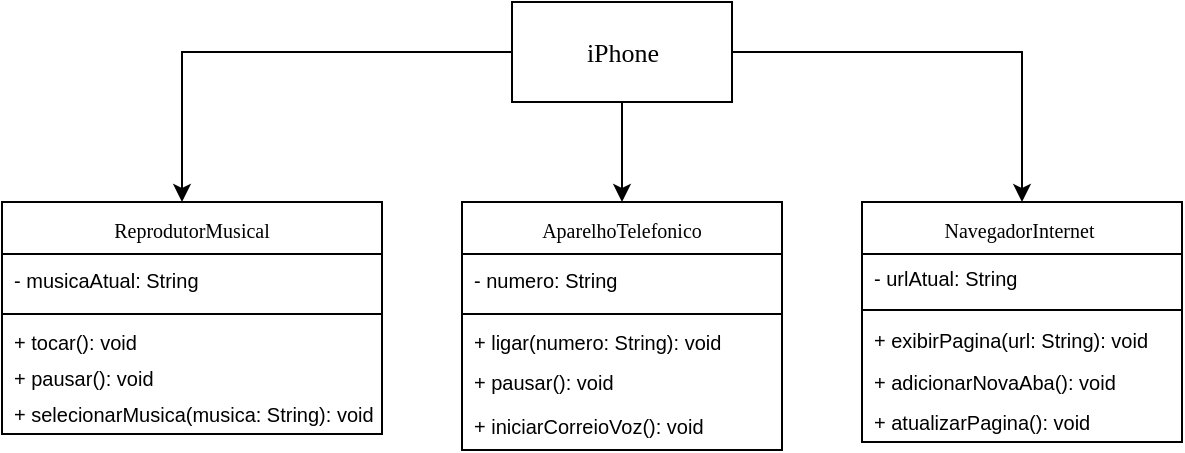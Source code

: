 <mxfile version="24.6.4" type="device">
  <diagram name="Page-1" id="c4acf3e9-155e-7222-9cf6-157b1a14988f">
    <mxGraphModel dx="719" dy="392" grid="1" gridSize="10" guides="1" tooltips="1" connect="1" arrows="1" fold="1" page="1" pageScale="1" pageWidth="850" pageHeight="1100" background="none" math="0" shadow="0">
      <root>
        <mxCell id="0" />
        <mxCell id="1" parent="0" />
        <mxCell id="CUUibX92z98uraCnzl54-29" style="edgeStyle=orthogonalEdgeStyle;rounded=0;orthogonalLoop=1;jettySize=auto;html=1;exitX=1;exitY=0.5;exitDx=0;exitDy=0;entryX=0.5;entryY=0;entryDx=0;entryDy=0;" edge="1" parent="1" source="5d2195bd80daf111-17" target="CUUibX92z98uraCnzl54-41">
          <mxGeometry relative="1" as="geometry">
            <mxPoint x="670" y="240" as="targetPoint" />
            <Array as="points">
              <mxPoint x="630" y="165" />
            </Array>
          </mxGeometry>
        </mxCell>
        <mxCell id="CUUibX92z98uraCnzl54-30" style="edgeStyle=orthogonalEdgeStyle;rounded=0;orthogonalLoop=1;jettySize=auto;html=1;exitX=0;exitY=0.5;exitDx=0;exitDy=0;" edge="1" parent="1" source="5d2195bd80daf111-17">
          <mxGeometry relative="1" as="geometry">
            <mxPoint x="210" y="240" as="targetPoint" />
            <Array as="points">
              <mxPoint x="210" y="165" />
              <mxPoint x="210" y="240" />
            </Array>
          </mxGeometry>
        </mxCell>
        <mxCell id="CUUibX92z98uraCnzl54-31" style="edgeStyle=orthogonalEdgeStyle;rounded=0;orthogonalLoop=1;jettySize=auto;html=1;" edge="1" parent="1" source="5d2195bd80daf111-17">
          <mxGeometry relative="1" as="geometry">
            <mxPoint x="430" y="240" as="targetPoint" />
          </mxGeometry>
        </mxCell>
        <mxCell id="5d2195bd80daf111-17" value="iPhone" style="html=1;rounded=0;shadow=0;comic=0;labelBackgroundColor=none;strokeWidth=1;fontFamily=Verdana;fontSize=13;align=center;" parent="1" vertex="1">
          <mxGeometry x="375" y="140" width="110" height="50" as="geometry" />
        </mxCell>
        <mxCell id="CUUibX92z98uraCnzl54-5" value="&lt;font style=&quot;font-weight: normal; font-size: 10px;&quot; face=&quot;Verdana&quot;&gt;ReprodutorMusical&lt;/font&gt;" style="swimlane;fontStyle=1;align=center;verticalAlign=top;childLayout=stackLayout;horizontal=1;startSize=26;horizontalStack=0;resizeParent=1;resizeParentMax=0;resizeLast=0;collapsible=1;marginBottom=0;whiteSpace=wrap;html=1;" vertex="1" parent="1">
          <mxGeometry x="120" y="240" width="190" height="116" as="geometry" />
        </mxCell>
        <mxCell id="CUUibX92z98uraCnzl54-6" value="- musicaAtual: String " style="text;strokeColor=none;fillColor=none;align=left;verticalAlign=middle;spacingLeft=4;spacingRight=4;overflow=hidden;rotatable=0;points=[[0,0.5],[1,0.5]];portConstraint=eastwest;whiteSpace=wrap;html=1;fontSize=10;" vertex="1" parent="CUUibX92z98uraCnzl54-5">
          <mxGeometry y="26" width="190" height="26" as="geometry" />
        </mxCell>
        <mxCell id="CUUibX92z98uraCnzl54-7" value="" style="line;strokeWidth=1;fillColor=none;align=left;verticalAlign=middle;spacingTop=-1;spacingLeft=3;spacingRight=3;rotatable=0;labelPosition=right;points=[];portConstraint=eastwest;strokeColor=inherit;" vertex="1" parent="CUUibX92z98uraCnzl54-5">
          <mxGeometry y="52" width="190" height="8" as="geometry" />
        </mxCell>
        <mxCell id="CUUibX92z98uraCnzl54-8" value="+ tocar(): void  " style="text;strokeColor=none;fillColor=none;align=left;verticalAlign=middle;spacingLeft=4;spacingRight=4;overflow=hidden;rotatable=0;points=[[0,0.5],[1,0.5]];portConstraint=eastwest;whiteSpace=wrap;html=1;fontSize=10;" vertex="1" parent="CUUibX92z98uraCnzl54-5">
          <mxGeometry y="60" width="190" height="20" as="geometry" />
        </mxCell>
        <mxCell id="CUUibX92z98uraCnzl54-14" value="+ pausar(): void" style="text;html=1;strokeColor=none;fillColor=none;align=left;verticalAlign=middle;spacingLeft=4;spacingRight=4;whiteSpace=wrap;overflow=hidden;rotatable=0;points=[[0,0.5],[1,0.5]];portConstraint=eastwest;fontSize=10;" vertex="1" parent="CUUibX92z98uraCnzl54-5">
          <mxGeometry y="80" width="190" height="16" as="geometry" />
        </mxCell>
        <mxCell id="CUUibX92z98uraCnzl54-17" value="+ selecionarMusica(musica: String): void  " style="text;strokeColor=none;fillColor=none;align=left;verticalAlign=middle;spacingLeft=4;spacingRight=4;overflow=hidden;rotatable=0;points=[[0,0.5],[1,0.5]];portConstraint=eastwest;whiteSpace=wrap;html=1;fontSize=10;" vertex="1" parent="CUUibX92z98uraCnzl54-5">
          <mxGeometry y="96" width="190" height="20" as="geometry" />
        </mxCell>
        <mxCell id="CUUibX92z98uraCnzl54-35" value="&lt;font face=&quot;Verdana&quot; style=&quot;font-size: 10px; font-weight: normal;&quot;&gt;AparelhoTelefonico&lt;/font&gt;" style="swimlane;fontStyle=1;align=center;verticalAlign=top;childLayout=stackLayout;horizontal=1;startSize=26;horizontalStack=0;resizeParent=1;resizeParentMax=0;resizeLast=0;collapsible=1;marginBottom=0;whiteSpace=wrap;html=1;" vertex="1" parent="1">
          <mxGeometry x="350" y="240" width="160" height="124" as="geometry" />
        </mxCell>
        <mxCell id="CUUibX92z98uraCnzl54-36" value="- numero: String " style="text;strokeColor=none;fillColor=none;align=left;verticalAlign=middle;spacingLeft=4;spacingRight=4;overflow=hidden;rotatable=0;points=[[0,0.5],[1,0.5]];portConstraint=eastwest;whiteSpace=wrap;html=1;fontSize=10;" vertex="1" parent="CUUibX92z98uraCnzl54-35">
          <mxGeometry y="26" width="160" height="26" as="geometry" />
        </mxCell>
        <mxCell id="CUUibX92z98uraCnzl54-37" value="" style="line;strokeWidth=1;fillColor=none;align=left;verticalAlign=middle;spacingTop=-1;spacingLeft=3;spacingRight=3;rotatable=0;labelPosition=right;points=[];portConstraint=eastwest;strokeColor=inherit;" vertex="1" parent="CUUibX92z98uraCnzl54-35">
          <mxGeometry y="52" width="160" height="8" as="geometry" />
        </mxCell>
        <mxCell id="CUUibX92z98uraCnzl54-38" value="+ ligar(numero: String): void   " style="text;strokeColor=none;fillColor=none;align=left;verticalAlign=middle;spacingLeft=4;spacingRight=4;overflow=hidden;rotatable=0;points=[[0,0.5],[1,0.5]];portConstraint=eastwest;whiteSpace=wrap;html=1;fontSize=10;horizontal=1;" vertex="1" parent="CUUibX92z98uraCnzl54-35">
          <mxGeometry y="60" width="160" height="20" as="geometry" />
        </mxCell>
        <mxCell id="CUUibX92z98uraCnzl54-39" value="&lt;font style=&quot;font-size: 10px;&quot;&gt;+ pausar(): void&lt;/font&gt;" style="text;html=1;strokeColor=none;fillColor=none;align=left;verticalAlign=middle;spacingLeft=4;spacingRight=4;whiteSpace=wrap;overflow=hidden;rotatable=0;points=[[0,0.5],[1,0.5]];portConstraint=eastwest;fontSize=10;fontFamily=Helvetica;" vertex="1" parent="CUUibX92z98uraCnzl54-35">
          <mxGeometry y="80" width="160" height="20" as="geometry" />
        </mxCell>
        <mxCell id="CUUibX92z98uraCnzl54-40" value="+ iniciarCorreioVoz(): void  " style="text;strokeColor=none;fillColor=none;align=left;verticalAlign=middle;spacingLeft=4;spacingRight=4;overflow=hidden;rotatable=0;points=[[0,0.5],[1,0.5]];portConstraint=eastwest;whiteSpace=wrap;html=1;fontSize=10;fontFamily=Helvetica;" vertex="1" parent="CUUibX92z98uraCnzl54-35">
          <mxGeometry y="100" width="160" height="24" as="geometry" />
        </mxCell>
        <mxCell id="CUUibX92z98uraCnzl54-41" value="&lt;font style=&quot;font-size: 10px; font-weight: normal;&quot; face=&quot;Verdana&quot;&gt;NavegadorInternet&amp;nbsp;&lt;/font&gt;" style="swimlane;fontStyle=1;align=center;verticalAlign=top;childLayout=stackLayout;horizontal=1;startSize=26;horizontalStack=0;resizeParent=1;resizeParentMax=0;resizeLast=0;collapsible=1;marginBottom=0;whiteSpace=wrap;html=1;" vertex="1" parent="1">
          <mxGeometry x="550" y="240" width="160" height="120" as="geometry" />
        </mxCell>
        <mxCell id="CUUibX92z98uraCnzl54-42" value="- urlAtual: String  " style="text;strokeColor=none;fillColor=none;align=left;verticalAlign=middle;spacingLeft=4;spacingRight=4;overflow=hidden;rotatable=0;points=[[0,0.5],[1,0.5]];portConstraint=eastwest;whiteSpace=wrap;html=1;fontSize=10;" vertex="1" parent="CUUibX92z98uraCnzl54-41">
          <mxGeometry y="26" width="160" height="24" as="geometry" />
        </mxCell>
        <mxCell id="CUUibX92z98uraCnzl54-43" value="" style="line;strokeWidth=1;fillColor=none;align=left;verticalAlign=middle;spacingTop=-1;spacingLeft=3;spacingRight=3;rotatable=0;labelPosition=right;points=[];portConstraint=eastwest;strokeColor=inherit;" vertex="1" parent="CUUibX92z98uraCnzl54-41">
          <mxGeometry y="50" width="160" height="8" as="geometry" />
        </mxCell>
        <mxCell id="CUUibX92z98uraCnzl54-44" value="+ exibirPagina(url: String): void   " style="text;strokeColor=none;fillColor=none;align=left;verticalAlign=middle;spacingLeft=4;spacingRight=4;overflow=hidden;rotatable=0;points=[[0,0.5],[1,0.5]];portConstraint=eastwest;whiteSpace=wrap;html=1;fontSize=10;" vertex="1" parent="CUUibX92z98uraCnzl54-41">
          <mxGeometry y="58" width="160" height="22" as="geometry" />
        </mxCell>
        <mxCell id="CUUibX92z98uraCnzl54-45" value="+ adicionarNovaAba(): void" style="text;html=1;strokeColor=none;fillColor=none;align=left;verticalAlign=middle;spacingLeft=4;spacingRight=4;whiteSpace=wrap;overflow=hidden;rotatable=0;points=[[0,0.5],[1,0.5]];portConstraint=eastwest;fontSize=10;" vertex="1" parent="CUUibX92z98uraCnzl54-41">
          <mxGeometry y="80" width="160" height="20" as="geometry" />
        </mxCell>
        <mxCell id="CUUibX92z98uraCnzl54-46" value="+ atualizarPagina(): void  " style="text;strokeColor=none;fillColor=none;align=left;verticalAlign=middle;spacingLeft=4;spacingRight=4;overflow=hidden;rotatable=0;points=[[0,0.5],[1,0.5]];portConstraint=eastwest;whiteSpace=wrap;html=1;fontSize=10;" vertex="1" parent="CUUibX92z98uraCnzl54-41">
          <mxGeometry y="100" width="160" height="20" as="geometry" />
        </mxCell>
      </root>
    </mxGraphModel>
  </diagram>
</mxfile>
